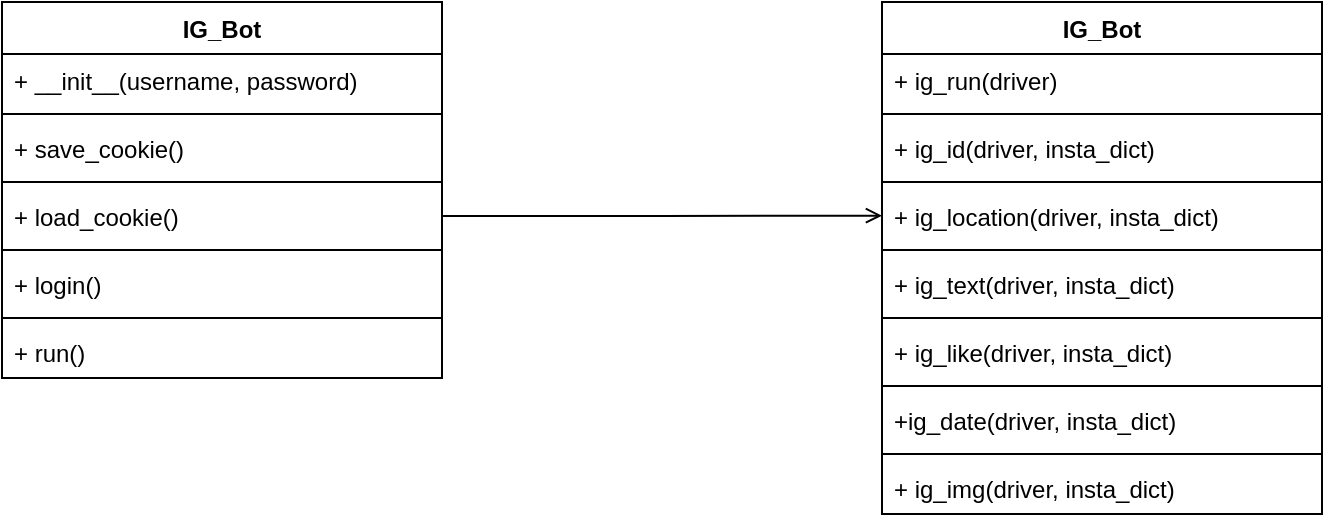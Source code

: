 <mxfile version="15.6.1" type="device"><diagram id="SUfPXkujfH_lZV-zs79V" name="Page-1"><mxGraphModel dx="2031" dy="1134" grid="1" gridSize="10" guides="1" tooltips="1" connect="1" arrows="1" fold="1" page="1" pageScale="1" pageWidth="827" pageHeight="1169" math="0" shadow="0"><root><mxCell id="0"/><mxCell id="1" parent="0"/><mxCell id="HPnwjjFCPWlADUaU62xw-8" value="IG_Bot" style="swimlane;fontStyle=1;align=center;verticalAlign=top;childLayout=stackLayout;horizontal=1;startSize=26;horizontalStack=0;resizeParent=1;resizeParentMax=0;resizeLast=0;collapsible=1;marginBottom=0;" vertex="1" parent="1"><mxGeometry x="110" y="70" width="220" height="188" as="geometry"><mxRectangle x="110" y="70" width="70" height="26" as="alternateBounds"/></mxGeometry></mxCell><mxCell id="HPnwjjFCPWlADUaU62xw-9" value="+ __init__(username, password)" style="text;strokeColor=none;fillColor=none;align=left;verticalAlign=top;spacingLeft=4;spacingRight=4;overflow=hidden;rotatable=0;points=[[0,0.5],[1,0.5]];portConstraint=eastwest;" vertex="1" parent="HPnwjjFCPWlADUaU62xw-8"><mxGeometry y="26" width="220" height="26" as="geometry"/></mxCell><mxCell id="HPnwjjFCPWlADUaU62xw-16" value="" style="line;strokeWidth=1;fillColor=none;align=left;verticalAlign=middle;spacingTop=-1;spacingLeft=3;spacingRight=3;rotatable=0;labelPosition=right;points=[];portConstraint=eastwest;" vertex="1" parent="HPnwjjFCPWlADUaU62xw-8"><mxGeometry y="52" width="220" height="8" as="geometry"/></mxCell><object label="+ save_cookie()" fdasf="" id="HPnwjjFCPWlADUaU62xw-11"><mxCell style="text;strokeColor=none;fillColor=none;align=left;verticalAlign=top;spacingLeft=4;spacingRight=4;overflow=hidden;rotatable=0;points=[[0,0.5],[1,0.5]];portConstraint=eastwest;" vertex="1" parent="HPnwjjFCPWlADUaU62xw-8"><mxGeometry y="60" width="220" height="26" as="geometry"/></mxCell></object><mxCell id="HPnwjjFCPWlADUaU62xw-10" value="" style="line;strokeWidth=1;fillColor=none;align=left;verticalAlign=middle;spacingTop=-1;spacingLeft=3;spacingRight=3;rotatable=0;labelPosition=right;points=[];portConstraint=eastwest;" vertex="1" parent="HPnwjjFCPWlADUaU62xw-8"><mxGeometry y="86" width="220" height="8" as="geometry"/></mxCell><object label="+ load_cookie()" fdasf="" id="HPnwjjFCPWlADUaU62xw-18"><mxCell style="text;strokeColor=none;fillColor=none;align=left;verticalAlign=top;spacingLeft=4;spacingRight=4;overflow=hidden;rotatable=0;points=[[0,0.5],[1,0.5]];portConstraint=eastwest;" vertex="1" parent="HPnwjjFCPWlADUaU62xw-8"><mxGeometry y="94" width="220" height="26" as="geometry"/></mxCell></object><mxCell id="HPnwjjFCPWlADUaU62xw-17" value="" style="line;strokeWidth=1;fillColor=none;align=left;verticalAlign=middle;spacingTop=-1;spacingLeft=3;spacingRight=3;rotatable=0;labelPosition=right;points=[];portConstraint=eastwest;" vertex="1" parent="HPnwjjFCPWlADUaU62xw-8"><mxGeometry y="120" width="220" height="8" as="geometry"/></mxCell><mxCell id="HPnwjjFCPWlADUaU62xw-15" value="+ login()" style="text;strokeColor=none;fillColor=none;align=left;verticalAlign=top;spacingLeft=4;spacingRight=4;overflow=hidden;rotatable=0;points=[[0,0.5],[1,0.5]];portConstraint=eastwest;" vertex="1" parent="HPnwjjFCPWlADUaU62xw-8"><mxGeometry y="128" width="220" height="26" as="geometry"/></mxCell><mxCell id="HPnwjjFCPWlADUaU62xw-20" value="" style="line;strokeWidth=1;fillColor=none;align=left;verticalAlign=middle;spacingTop=-1;spacingLeft=3;spacingRight=3;rotatable=0;labelPosition=right;points=[];portConstraint=eastwest;" vertex="1" parent="HPnwjjFCPWlADUaU62xw-8"><mxGeometry y="154" width="220" height="8" as="geometry"/></mxCell><mxCell id="HPnwjjFCPWlADUaU62xw-19" value="+ run()" style="text;strokeColor=none;fillColor=none;align=left;verticalAlign=top;spacingLeft=4;spacingRight=4;overflow=hidden;rotatable=0;points=[[0,0.5],[1,0.5]];portConstraint=eastwest;" vertex="1" parent="HPnwjjFCPWlADUaU62xw-8"><mxGeometry y="162" width="220" height="26" as="geometry"/></mxCell><mxCell id="HPnwjjFCPWlADUaU62xw-21" value="IG_Bot" style="swimlane;fontStyle=1;align=center;verticalAlign=top;childLayout=stackLayout;horizontal=1;startSize=26;horizontalStack=0;resizeParent=1;resizeParentMax=0;resizeLast=0;collapsible=1;marginBottom=0;" vertex="1" parent="1"><mxGeometry x="550" y="70" width="220" height="256" as="geometry"><mxRectangle x="110" y="70" width="70" height="26" as="alternateBounds"/></mxGeometry></mxCell><mxCell id="HPnwjjFCPWlADUaU62xw-22" value="+ ig_run(driver)" style="text;strokeColor=none;fillColor=none;align=left;verticalAlign=top;spacingLeft=4;spacingRight=4;overflow=hidden;rotatable=0;points=[[0,0.5],[1,0.5]];portConstraint=eastwest;" vertex="1" parent="HPnwjjFCPWlADUaU62xw-21"><mxGeometry y="26" width="220" height="26" as="geometry"/></mxCell><mxCell id="HPnwjjFCPWlADUaU62xw-23" value="" style="line;strokeWidth=1;fillColor=none;align=left;verticalAlign=middle;spacingTop=-1;spacingLeft=3;spacingRight=3;rotatable=0;labelPosition=right;points=[];portConstraint=eastwest;" vertex="1" parent="HPnwjjFCPWlADUaU62xw-21"><mxGeometry y="52" width="220" height="8" as="geometry"/></mxCell><object label="+ ig_id(driver, insta_dict)" fdasf="" id="HPnwjjFCPWlADUaU62xw-24"><mxCell style="text;strokeColor=none;fillColor=none;align=left;verticalAlign=top;spacingLeft=4;spacingRight=4;overflow=hidden;rotatable=0;points=[[0,0.5],[1,0.5]];portConstraint=eastwest;" vertex="1" parent="HPnwjjFCPWlADUaU62xw-21"><mxGeometry y="60" width="220" height="26" as="geometry"/></mxCell></object><mxCell id="HPnwjjFCPWlADUaU62xw-25" value="" style="line;strokeWidth=1;fillColor=none;align=left;verticalAlign=middle;spacingTop=-1;spacingLeft=3;spacingRight=3;rotatable=0;labelPosition=right;points=[];portConstraint=eastwest;" vertex="1" parent="HPnwjjFCPWlADUaU62xw-21"><mxGeometry y="86" width="220" height="8" as="geometry"/></mxCell><object label="+ ig_location(driver, insta_dict)" fdasf="" id="HPnwjjFCPWlADUaU62xw-26"><mxCell style="text;strokeColor=none;fillColor=none;align=left;verticalAlign=top;spacingLeft=4;spacingRight=4;overflow=hidden;rotatable=0;points=[[0,0.5],[1,0.5]];portConstraint=eastwest;" vertex="1" parent="HPnwjjFCPWlADUaU62xw-21"><mxGeometry y="94" width="220" height="26" as="geometry"/></mxCell></object><mxCell id="HPnwjjFCPWlADUaU62xw-27" value="" style="line;strokeWidth=1;fillColor=none;align=left;verticalAlign=middle;spacingTop=-1;spacingLeft=3;spacingRight=3;rotatable=0;labelPosition=right;points=[];portConstraint=eastwest;" vertex="1" parent="HPnwjjFCPWlADUaU62xw-21"><mxGeometry y="120" width="220" height="8" as="geometry"/></mxCell><mxCell id="HPnwjjFCPWlADUaU62xw-28" value="+ ig_text(driver, insta_dict)&#10;&#10;&lt;span style=&quot;color: rgb(0, 0, 0); font-family: helvetica; font-size: 12px; font-style: normal; font-weight: 400; letter-spacing: normal; text-align: left; text-indent: 0px; text-transform: none; word-spacing: 0px; background-color: rgb(248, 249, 250); display: inline; float: none;&quot;&gt;+ IG_location(driver, insta_dict)&lt;/span&gt;&#10;&#10;" style="text;strokeColor=none;fillColor=none;align=left;verticalAlign=top;spacingLeft=4;spacingRight=4;overflow=hidden;rotatable=0;points=[[0,0.5],[1,0.5]];portConstraint=eastwest;" vertex="1" parent="HPnwjjFCPWlADUaU62xw-21"><mxGeometry y="128" width="220" height="26" as="geometry"/></mxCell><mxCell id="HPnwjjFCPWlADUaU62xw-29" value="" style="line;strokeWidth=1;fillColor=none;align=left;verticalAlign=middle;spacingTop=-1;spacingLeft=3;spacingRight=3;rotatable=0;labelPosition=right;points=[];portConstraint=eastwest;" vertex="1" parent="HPnwjjFCPWlADUaU62xw-21"><mxGeometry y="154" width="220" height="8" as="geometry"/></mxCell><mxCell id="HPnwjjFCPWlADUaU62xw-30" value="+ ig_like(driver, insta_dict)" style="text;strokeColor=none;fillColor=none;align=left;verticalAlign=top;spacingLeft=4;spacingRight=4;overflow=hidden;rotatable=0;points=[[0,0.5],[1,0.5]];portConstraint=eastwest;" vertex="1" parent="HPnwjjFCPWlADUaU62xw-21"><mxGeometry y="162" width="220" height="26" as="geometry"/></mxCell><mxCell id="HPnwjjFCPWlADUaU62xw-34" value="" style="line;strokeWidth=1;fillColor=none;align=left;verticalAlign=middle;spacingTop=-1;spacingLeft=3;spacingRight=3;rotatable=0;labelPosition=right;points=[];portConstraint=eastwest;" vertex="1" parent="HPnwjjFCPWlADUaU62xw-21"><mxGeometry y="188" width="220" height="8" as="geometry"/></mxCell><mxCell id="HPnwjjFCPWlADUaU62xw-31" value="+ig_date(driver, insta_dict)" style="text;strokeColor=none;fillColor=none;align=left;verticalAlign=top;spacingLeft=4;spacingRight=4;overflow=hidden;rotatable=0;points=[[0,0.5],[1,0.5]];portConstraint=eastwest;" vertex="1" parent="HPnwjjFCPWlADUaU62xw-21"><mxGeometry y="196" width="220" height="26" as="geometry"/></mxCell><mxCell id="HPnwjjFCPWlADUaU62xw-33" value="" style="line;strokeWidth=1;fillColor=none;align=left;verticalAlign=middle;spacingTop=-1;spacingLeft=3;spacingRight=3;rotatable=0;labelPosition=right;points=[];portConstraint=eastwest;" vertex="1" parent="HPnwjjFCPWlADUaU62xw-21"><mxGeometry y="222" width="220" height="8" as="geometry"/></mxCell><mxCell id="HPnwjjFCPWlADUaU62xw-32" value="+ ig_img(driver, insta_dict)" style="text;strokeColor=none;fillColor=none;align=left;verticalAlign=top;spacingLeft=4;spacingRight=4;overflow=hidden;rotatable=0;points=[[0,0.5],[1,0.5]];portConstraint=eastwest;" vertex="1" parent="HPnwjjFCPWlADUaU62xw-21"><mxGeometry y="230" width="220" height="26" as="geometry"/></mxCell><mxCell id="HPnwjjFCPWlADUaU62xw-35" style="edgeStyle=orthogonalEdgeStyle;rounded=0;orthogonalLoop=1;jettySize=auto;html=1;exitX=1;exitY=0.5;exitDx=0;exitDy=0;endArrow=open;endFill=0;" edge="1" parent="1" source="HPnwjjFCPWlADUaU62xw-18"><mxGeometry relative="1" as="geometry"><mxPoint x="550" y="176.824" as="targetPoint"/></mxGeometry></mxCell></root></mxGraphModel></diagram></mxfile>